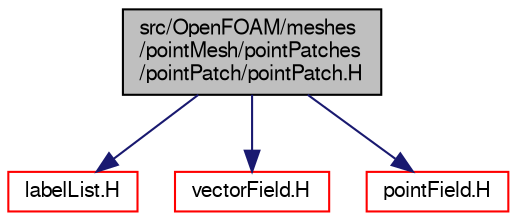 digraph "src/OpenFOAM/meshes/pointMesh/pointPatches/pointPatch/pointPatch.H"
{
  bgcolor="transparent";
  edge [fontname="FreeSans",fontsize="10",labelfontname="FreeSans",labelfontsize="10"];
  node [fontname="FreeSans",fontsize="10",shape=record];
  Node0 [label="src/OpenFOAM/meshes\l/pointMesh/pointPatches\l/pointPatch/pointPatch.H",height=0.2,width=0.4,color="black", fillcolor="grey75", style="filled", fontcolor="black"];
  Node0 -> Node1 [color="midnightblue",fontsize="10",style="solid",fontname="FreeSans"];
  Node1 [label="labelList.H",height=0.2,width=0.4,color="red",URL="$a12380.html"];
  Node0 -> Node49 [color="midnightblue",fontsize="10",style="solid",fontname="FreeSans"];
  Node49 [label="vectorField.H",height=0.2,width=0.4,color="red",URL="$a09782.html"];
  Node0 -> Node86 [color="midnightblue",fontsize="10",style="solid",fontname="FreeSans"];
  Node86 [label="pointField.H",height=0.2,width=0.4,color="red",URL="$a12062.html"];
}
